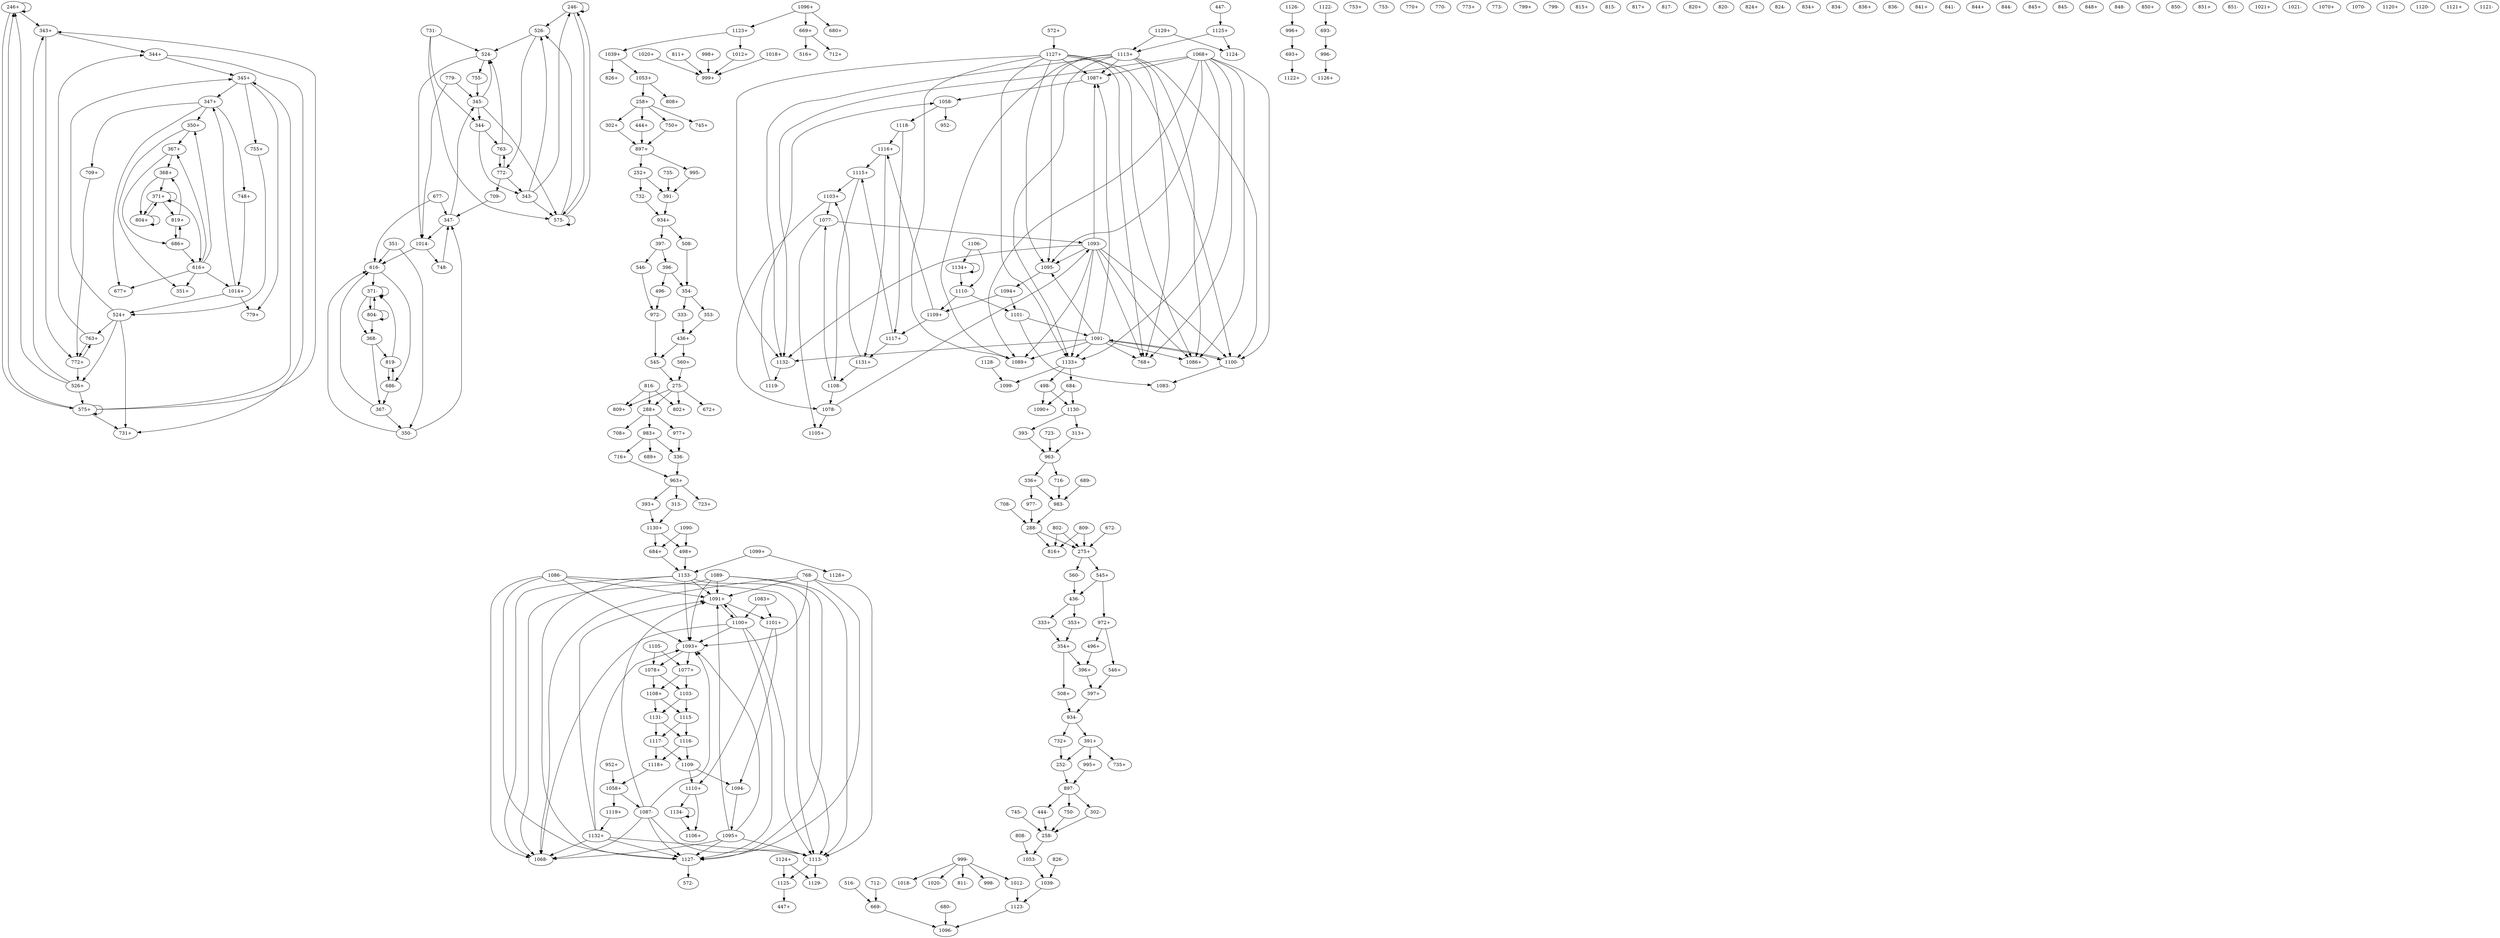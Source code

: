 digraph adj {
graph [k=96]
edge [d=-95]
"246+" [l=96 C=255]
"246-" [l=96 C=255]
"252+" [l=189 C=6437]
"252-" [l=189 C=6437]
"258+" [l=176 C=18499]
"258-" [l=176 C=18499]
"275+" [l=286 C=46417]
"275-" [l=286 C=46417]
"288+" [l=219 C=26354]
"288-" [l=219 C=26354]
"302+" [l=191 C=15404]
"302-" [l=191 C=15404]
"313+" [l=191 C=23078]
"313-" [l=191 C=23078]
"333+" [l=280 C=15746]
"333-" [l=280 C=15746]
"336+" [l=168 C=18447]
"336-" [l=168 C=18447]
"343+" [l=96 C=255]
"343-" [l=96 C=255]
"344+" [l=96 C=255]
"344-" [l=96 C=255]
"345+" [l=96 C=255]
"345-" [l=96 C=255]
"347+" [l=96 C=255]
"347-" [l=96 C=255]
"350+" [l=98 C=765]
"350-" [l=98 C=765]
"351+" [l=139 C=238]
"351-" [l=139 C=238]
"353+" [l=278 C=6239]
"353-" [l=278 C=6239]
"354+" [l=239 C=14249]
"354-" [l=239 C=14249]
"367+" [l=98 C=765]
"367-" [l=98 C=765]
"368+" [l=102 C=1697]
"368-" [l=102 C=1697]
"371+" [l=99 C=840]
"371-" [l=99 C=840]
"391+" [l=156 C=14797]
"391-" [l=156 C=14797]
"393+" [l=191 C=9307]
"393-" [l=191 C=9307]
"396+" [l=195 C=11540]
"396-" [l=195 C=11540]
"397+" [l=231 C=25288]
"397-" [l=231 C=25288]
"436+" [l=131 C=3670]
"436-" [l=131 C=3670]
"444+" [l=202 C=12619]
"444-" [l=202 C=12619]
"447+" [l=191 C=14976]
"447-" [l=191 C=14976]
"496+" [l=181 C=6582]
"496-" [l=181 C=6582]
"498+" [l=191 C=3633]
"498-" [l=191 C=3633]
"508+" [l=342 C=19893]
"508-" [l=342 C=19893]
"516+" [l=164 C=4140]
"516-" [l=164 C=4140]
"524+" [l=96 C=155]
"524-" [l=96 C=155]
"526+" [l=96 C=173]
"526-" [l=96 C=173]
"545+" [l=134 C=7956]
"545-" [l=134 C=7956]
"546+" [l=281 C=14872]
"546-" [l=281 C=14872]
"560+" [l=195 C=3450]
"560-" [l=195 C=3450]
"572+" [l=260 C=2690]
"572-" [l=260 C=2690]
"575+" [l=189 C=4005]
"575-" [l=189 C=4005]
"616+" [l=98 C=436]
"616-" [l=98 C=436]
"669+" [l=176 C=667]
"669-" [l=176 C=667]
"672+" [l=117 C=88]
"672-" [l=117 C=88]
"677+" [l=134 C=252]
"677-" [l=134 C=252]
"680+" [l=246 C=5458]
"680-" [l=246 C=5458]
"684+" [l=191 C=2925]
"684-" [l=191 C=2925]
"686+" [l=175 C=304]
"686-" [l=175 C=304]
"689+" [l=125 C=143]
"689-" [l=125 C=143]
"693+" [l=98 C=110]
"693-" [l=98 C=110]
"708+" [l=133 C=98]
"708-" [l=133 C=98]
"709+" [l=162 C=370]
"709-" [l=162 C=370]
"712+" [l=176 C=3706]
"712-" [l=176 C=3706]
"716+" [l=191 C=545]
"716-" [l=191 C=545]
"723+" [l=124 C=74]
"723-" [l=124 C=74]
"731+" [l=142 C=3016]
"731-" [l=142 C=3016]
"732+" [l=303 C=5979]
"732-" [l=303 C=5979]
"735+" [l=102 C=15]
"735-" [l=102 C=15]
"745+" [l=128 C=102]
"745-" [l=128 C=102]
"748+" [l=182 C=390]
"748-" [l=182 C=390]
"750+" [l=191 C=288]
"750-" [l=191 C=288]
"753+" [l=191 C=365]
"753-" [l=191 C=365]
"755+" [l=188 C=576]
"755-" [l=188 C=576]
"763+" [l=96 C=3]
"763-" [l=96 C=3]
"768+" [l=114 C=51]
"768-" [l=114 C=51]
"770+" [l=157 C=173]
"770-" [l=157 C=173]
"772+" [l=150 C=173]
"772-" [l=150 C=173]
"773+" [l=187 C=440]
"773-" [l=187 C=440]
"779+" [l=155 C=340]
"779-" [l=155 C=340]
"799+" [l=110 C=34]
"799-" [l=110 C=34]
"802+" [l=128 C=103]
"802-" [l=128 C=103]
"804+" [l=113 C=40]
"804-" [l=113 C=40]
"808+" [l=120 C=90]
"808-" [l=120 C=90]
"809+" [l=119 C=78]
"809-" [l=119 C=78]
"811+" [l=111 C=364]
"811-" [l=111 C=364]
"815+" [l=122 C=64]
"815-" [l=122 C=64]
"816+" [l=106 C=34]
"816-" [l=106 C=34]
"817+" [l=123 C=70]
"817-" [l=123 C=70]
"819+" [l=111 C=38]
"819-" [l=111 C=38]
"820+" [l=103 C=18]
"820-" [l=103 C=18]
"824+" [l=140 C=119]
"824-" [l=140 C=119]
"826+" [l=118 C=57]
"826-" [l=118 C=57]
"834+" [l=131 C=142]
"834-" [l=131 C=142]
"836+" [l=163 C=248]
"836-" [l=163 C=248]
"841+" [l=155 C=409]
"841-" [l=155 C=409]
"844+" [l=117 C=53]
"844-" [l=117 C=53]
"845+" [l=126 C=65]
"845-" [l=126 C=65]
"848+" [l=196 C=376]
"848-" [l=196 C=376]
"850+" [l=147 C=178]
"850-" [l=147 C=178]
"851+" [l=128 C=135]
"851-" [l=128 C=135]
"897+" [l=523 C=106873]
"897-" [l=523 C=106873]
"934+" [l=426 C=81643]
"934-" [l=426 C=81643]
"952+" [l=82230 C=2392414]
"952-" [l=82230 C=2392414]
"963+" [l=471 C=93290]
"963-" [l=471 C=93290]
"972+" [l=287 C=29551]
"972-" [l=287 C=29551]
"977+" [l=325 C=11529]
"977-" [l=325 C=11529]
"983+" [l=273 C=40595]
"983-" [l=273 C=40595]
"995+" [l=192 C=19619]
"995-" [l=192 C=19619]
"996+" [l=214 C=4093]
"996-" [l=214 C=4093]
"998+" [l=152 C=762]
"998-" [l=152 C=762]
"999+" [l=125 C=7164]
"999-" [l=125 C=7164]
"1012+" [l=188 C=676]
"1012-" [l=188 C=676]
"1014+" [l=98 C=430]
"1014-" [l=98 C=430]
"1018+" [l=113 C=800]
"1018-" [l=113 C=800]
"1020+" [l=189 C=821]
"1020-" [l=189 C=821]
"1021+" [l=126 C=7242]
"1021-" [l=126 C=7242]
"1039+" [l=810 C=176459]
"1039-" [l=810 C=176459]
"1053+" [l=603 C=122781]
"1053-" [l=603 C=122781]
"1058+" [l=343 C=11938]
"1058-" [l=343 C=11938]
"1068+" [l=26465 C=795850]
"1068-" [l=26465 C=795850]
"1070+" [l=149678 C=5630523]
"1070-" [l=149678 C=5630523]
"1077+" [l=4164 C=197355]
"1077-" [l=4164 C=197355]
"1078+" [l=4312 C=206801]
"1078-" [l=4312 C=206801]
"1083+" [l=87420 C=3478212]
"1083-" [l=87420 C=3478212]
"1086+" [l=2812 C=136523]
"1086-" [l=2812 C=136523]
"1087+" [l=22591 C=708873]
"1087-" [l=22591 C=708873]
"1089+" [l=54580 C=2100244]
"1089-" [l=54580 C=2100244]
"1090+" [l=46041 C=1787442]
"1090-" [l=46041 C=1787442]
"1091+" [l=232149 C=7876986]
"1091-" [l=232149 C=7876986]
"1093+" [l=79189 C=2576656]
"1093-" [l=79189 C=2576656]
"1094+" [l=84850 C=2581199]
"1094-" [l=84850 C=2581199]
"1095+" [l=90744 C=2690543]
"1095-" [l=90744 C=2690543]
"1096+" [l=90878 C=3394046]
"1096-" [l=90878 C=3394046]
"1099+" [l=159907 C=5380870]
"1099-" [l=159907 C=5380870]
"1100+" [l=382970 C=14683021]
"1100-" [l=382970 C=14683021]
"1101+" [l=10652 C=568930]
"1101-" [l=10652 C=568930]
"1103+" [l=9953 C=411978]
"1103-" [l=9953 C=411978]
"1105+" [l=25820 C=1003657]
"1105-" [l=25820 C=1003657]
"1106+" [l=59728 C=1822207]
"1106-" [l=59728 C=1822207]
"1108+" [l=10767 C=460171]
"1108-" [l=10767 C=460171]
"1109+" [l=4777 C=226084]
"1109-" [l=4777 C=226084]
"1110+" [l=3903 C=143909]
"1110-" [l=3903 C=143909]
"1113+" [l=37078 C=1480554]
"1113-" [l=37078 C=1480554]
"1115+" [l=13746 C=494356]
"1115-" [l=13746 C=494356]
"1116+" [l=10522 C=422530]
"1116-" [l=10522 C=422530]
"1117+" [l=9147 C=408417]
"1117-" [l=9147 C=408417]
"1118+" [l=4790 C=226819]
"1118-" [l=4790 C=226819]
"1119+" [l=101847 C=3420996]
"1119-" [l=101847 C=3420996]
"1120+" [l=537866 C=14795353]
"1120-" [l=537866 C=14795353]
"1121+" [l=419412 C=14862611]
"1121-" [l=419412 C=14862611]
"1122+" [l=491437 C=17906325]
"1122-" [l=491437 C=17906325]
"1123+" [l=572 C=79756]
"1123-" [l=572 C=79756]
"1124+" [l=5746 C=232821]
"1124-" [l=5746 C=232821]
"1125+" [l=34129 C=1313765]
"1125-" [l=34129 C=1313765]
"1126+" [l=134944 C=4733896]
"1126-" [l=134944 C=4733896]
"1127+" [l=62404 C=1790433]
"1127-" [l=62404 C=1790433]
"1128+" [l=517813 C=19332269]
"1128-" [l=517813 C=19332269]
"1129+" [l=27523 C=1063854]
"1129-" [l=27523 C=1063854]
"1130+" [l=223891 C=8215897]
"1130-" [l=223891 C=8215897]
"1131+" [l=16838 C=642345]
"1131-" [l=16838 C=642345]
"1132+" [l=51394 C=1765902]
"1132-" [l=51394 C=1765902]
"1133+" [l=151638 C=5032783]
"1133-" [l=151638 C=5032783]
"1134+" [l=272520 C=8421988]
"1134-" [l=272520 C=8421988]
"246+" -> "246+"
"246+" -> "343+"
"246+" -> "575+"
"246-" -> "246-"
"246-" -> "526-"
"246-" -> "575-" [d=-93]
"252+" -> "732-"
"252+" -> "391-" [d=-49]
"252-" -> "897-"
"258+" -> "745+"
"258+" -> "444+" [d=-36]
"258+" -> "302+" [d=-18]
"258+" -> "750+" [d=-18]
"258-" -> "1053-"
"275+" -> "545+"
"275+" -> "560-"
"275-" -> "672+"
"275-" -> "288+" [d=-93]
"275-" -> "802+" [d=-93]
"275-" -> "809+" [d=-93]
"288+" -> "977+"
"288+" -> "708+" [d=-66]
"288+" -> "983+" [d=-66]
"288-" -> "816+"
"288-" -> "275+" [d=-93]
"302+" -> "897+" [d=-18]
"302-" -> "258-" [d=-18]
"313+" -> "963-" [d=-94]
"313-" -> "1130+"
"333+" -> "354+"
"333-" -> "436+"
"336+" -> "977-"
"336+" -> "983-" [d=-72]
"336-" -> "963+"
"343+" -> "344+"
"343+" -> "772+" [d=-55]
"343-" -> "246-"
"343-" -> "526-"
"343-" -> "575-" [d=-93]
"344+" -> "345+"
"344+" -> "731+"
"344-" -> "343-"
"344-" -> "763-"
"345+" -> "755+"
"345+" -> "347+" [d=-92]
"345+" -> "779+" [d=-92]
"345-" -> "344-"
"345-" -> "575-" [d=-93]
"345-" -> "524-" [d=-93]
"347+" -> "709+"
"347+" -> "748+" [d=-93]
"347+" -> "350+" [d=-92]
"347+" -> "677+" [d=-92]
"347-" -> "345-" [d=-92]
"347-" -> "1014-" [d=-89]
"350+" -> "351+"
"350+" -> "367+"
"350-" -> "347-" [d=-92]
"350-" -> "616-" [d=-82]
"351-" -> "350-"
"351-" -> "616-" [d=-82]
"353+" -> "354+"
"353-" -> "436+"
"354+" -> "508+"
"354+" -> "396+" [d=-82]
"354-" -> "333-"
"354-" -> "353-"
"367+" -> "368+"
"367+" -> "686+"
"367-" -> "350-"
"367-" -> "616-" [d=-82]
"368+" -> "371+" [d=-91]
"368+" -> "804+" [d=-17]
"368-" -> "367-"
"368-" -> "819-"
"371+" -> "804+" [d=-17]
"371+" -> "371+" [d=-30]
"371+" -> "616+" [d=-46]
"371+" -> "819+" [d=-46]
"371-" -> "368-" [d=-91]
"371-" -> "804-" [d=-91]
"371-" -> "371-" [d=-30]
"391+" -> "735+"
"391+" -> "995+" [d=-52]
"391+" -> "252-" [d=-49]
"391-" -> "934+"
"393+" -> "1130+"
"393-" -> "963-" [d=-94]
"396+" -> "397+"
"396-" -> "496-"
"396-" -> "354-" [d=-82]
"397+" -> "934-"
"397-" -> "396-"
"397-" -> "546-"
"436+" -> "560+"
"436+" -> "545-" [d=-34]
"436-" -> "333+"
"436-" -> "353+"
"444+" -> "897+"
"444-" -> "258-" [d=-36]
"447-" -> "1125+"
"496+" -> "396+"
"496-" -> "972-"
"498+" -> "1133-" [d=-91]
"498-" -> "1090+"
"498-" -> "1130-"
"508+" -> "934-"
"508-" -> "354-"
"516-" -> "669-" [d=-80]
"524+" -> "526+" [d=-94]
"524+" -> "763+" [d=-94]
"524+" -> "345+" [d=-93]
"524+" -> "731+" [d=-93]
"524-" -> "755-"
"524-" -> "1014-" [d=-92]
"526+" -> "246+"
"526+" -> "343+"
"526+" -> "575+"
"526-" -> "772-"
"526-" -> "524-" [d=-94]
"545+" -> "972+"
"545+" -> "436-" [d=-34]
"545-" -> "275-"
"546+" -> "397+"
"546-" -> "972-"
"560+" -> "275-"
"560-" -> "436-"
"572+" -> "1127+" [d=-94]
"575+" -> "345+" [d=-93]
"575+" -> "731+" [d=-93]
"575+" -> "246+" [d=-93]
"575+" -> "343+" [d=-93]
"575+" -> "575+" [d=-93]
"575-" -> "246-"
"575-" -> "526-"
"575-" -> "575-" [d=-93]
"616+" -> "1014+" [d=-91]
"616+" -> "350+" [d=-82]
"616+" -> "677+" [d=-82]
"616+" -> "351+" [d=-82]
"616+" -> "367+" [d=-82]
"616-" -> "686-"
"616-" -> "371-" [d=-46]
"669+" -> "712+" [d=-80]
"669+" -> "516+" [d=-80]
"669-" -> "1096-" [d=-21]
"672-" -> "275+"
"677-" -> "347-" [d=-92]
"677-" -> "616-" [d=-82]
"680-" -> "1096-" [d=-92]
"684+" -> "1133-" [d=-91]
"684-" -> "1090+"
"684-" -> "1130-"
"686+" -> "616+"
"686+" -> "819+"
"686-" -> "367-"
"686-" -> "819-"
"689-" -> "983-" [d=-82]
"693+" -> "1122+"
"693-" -> "996-"
"708-" -> "288-" [d=-66]
"709+" -> "772+" [d=-54]
"709-" -> "347-"
"712-" -> "669-" [d=-80]
"716+" -> "963+"
"716-" -> "983-"
"723-" -> "963-"
"731-" -> "344-"
"731-" -> "575-" [d=-93]
"731-" -> "524-" [d=-93]
"732+" -> "252-"
"732-" -> "934+"
"735-" -> "391-"
"745-" -> "258-"
"748+" -> "1014+"
"748-" -> "347-" [d=-93]
"750+" -> "897+" [d=-18]
"750-" -> "258-" [d=-18]
"755+" -> "524+"
"755-" -> "345-"
"763+" -> "344+"
"763+" -> "772+" [d=-55]
"763-" -> "772-"
"763-" -> "524-" [d=-94]
"768-" -> "1068-"
"768-" -> "1091+"
"768-" -> "1093+"
"768-" -> "1113-"
"768-" -> "1127-"
"772+" -> "526+"
"772+" -> "763+"
"772-" -> "709-" [d=-54]
"772-" -> "343-" [d=-55]
"772-" -> "763-" [d=-55]
"779-" -> "345-" [d=-92]
"779-" -> "1014-" [d=-89]
"802-" -> "816+"
"802-" -> "275+" [d=-93]
"804+" -> "371+" [d=-91]
"804+" -> "804+" [d=-17]
"804-" -> "371-" [d=-17]
"804-" -> "368-" [d=-17]
"804-" -> "804-" [d=-17]
"808-" -> "1053-"
"809-" -> "816+"
"809-" -> "275+" [d=-93]
"811+" -> "999+" [d=-93]
"816-" -> "288+"
"816-" -> "802+"
"816-" -> "809+"
"819+" -> "368+"
"819+" -> "686+"
"819-" -> "686-"
"819-" -> "371-" [d=-46]
"826-" -> "1039-"
"897+" -> "252+"
"897+" -> "995-"
"897-" -> "444-"
"897-" -> "302-" [d=-18]
"897-" -> "750-" [d=-18]
"934+" -> "397-"
"934+" -> "508-"
"934-" -> "391+"
"934-" -> "732+"
"952+" -> "1058+"
"963+" -> "723+"
"963+" -> "313-" [d=-94]
"963+" -> "393+" [d=-94]
"963-" -> "336+"
"963-" -> "716-"
"972+" -> "496+"
"972+" -> "546+"
"972-" -> "545-"
"977+" -> "336-"
"977-" -> "288-"
"983+" -> "716+"
"983+" -> "689+" [d=-82]
"983+" -> "336-" [d=-72]
"983-" -> "288-" [d=-66]
"995+" -> "897-"
"995-" -> "391-" [d=-52]
"996+" -> "693+"
"996-" -> "1126+"
"998+" -> "999+"
"999-" -> "998-"
"999-" -> "1018-"
"999-" -> "1020-" [d=-94]
"999-" -> "811-" [d=-93]
"999-" -> "1012-" [d=-93]
"1012+" -> "999+" [d=-93]
"1012-" -> "1123-"
"1014+" -> "524+" [d=-92]
"1014+" -> "347+" [d=-89]
"1014+" -> "779+" [d=-89]
"1014-" -> "748-"
"1014-" -> "616-" [d=-91]
"1018+" -> "999+"
"1020+" -> "999+" [d=-94]
"1039+" -> "826+"
"1039+" -> "1053+"
"1039-" -> "1123-"
"1053+" -> "258+"
"1053+" -> "808+"
"1053-" -> "1039-"
"1058+" -> "1087-"
"1058+" -> "1119+"
"1058-" -> "952-"
"1058-" -> "1118-"
"1068+" -> "768+"
"1068+" -> "1086+"
"1068+" -> "1087+"
"1068+" -> "1089+"
"1068+" -> "1095-"
"1068+" -> "1100-"
"1068+" -> "1132-"
"1068+" -> "1133+"
"1077+" -> "1103-" [d=-2563]
"1077+" -> "1108+" [d=-2563]
"1077-" -> "1093-"
"1077-" -> "1105+"
"1078+" -> "1103-" [d=-2563]
"1078+" -> "1108+" [d=-2563]
"1078-" -> "1093-"
"1078-" -> "1105+"
"1083+" -> "1100+" [d=-6142]
"1083+" -> "1101+" [d=-6142]
"1086-" -> "1068-"
"1086-" -> "1091+"
"1086-" -> "1093+"
"1086-" -> "1113-"
"1086-" -> "1127-"
"1087+" -> "1058-"
"1087-" -> "1068-"
"1087-" -> "1091+"
"1087-" -> "1093+"
"1087-" -> "1113-"
"1087-" -> "1127-"
"1089-" -> "1068-"
"1089-" -> "1091+"
"1089-" -> "1093+"
"1089-" -> "1113-"
"1089-" -> "1127-"
"1090-" -> "498+"
"1090-" -> "684+"
"1091+" -> "1100+" [d=-6142]
"1091+" -> "1101+" [d=-6142]
"1091-" -> "768+"
"1091-" -> "1086+"
"1091-" -> "1087+"
"1091-" -> "1089+"
"1091-" -> "1095-"
"1091-" -> "1100-"
"1091-" -> "1132-"
"1091-" -> "1133+"
"1093+" -> "1077+"
"1093+" -> "1078+"
"1093-" -> "768+"
"1093-" -> "1086+"
"1093-" -> "1087+"
"1093-" -> "1089+"
"1093-" -> "1095-"
"1093-" -> "1100-"
"1093-" -> "1132-"
"1093-" -> "1133+"
"1094+" -> "1101-" [d=-485]
"1094+" -> "1109+" [d=-485]
"1094-" -> "1095+" [d=-68]
"1095+" -> "1068-"
"1095+" -> "1091+"
"1095+" -> "1093+"
"1095+" -> "1113-"
"1095+" -> "1127-"
"1095-" -> "1094+" [d=-68]
"1096+" -> "680+" [d=-92]
"1096+" -> "669+" [d=-21]
"1096+" -> "1123+" [d=-21]
"1099+" -> "1128+"
"1099+" -> "1133-" [d=-2039]
"1100+" -> "1068-"
"1100+" -> "1091+"
"1100+" -> "1093+"
"1100+" -> "1113-"
"1100+" -> "1127-"
"1100-" -> "1083-" [d=-6142]
"1100-" -> "1091-" [d=-6142]
"1101+" -> "1094-" [d=-485]
"1101+" -> "1110+" [d=-485]
"1101-" -> "1083-" [d=-6142]
"1101-" -> "1091-" [d=-6142]
"1103+" -> "1077-" [d=-2563]
"1103+" -> "1078-" [d=-2563]
"1103-" -> "1115-" [d=-1649]
"1103-" -> "1131-" [d=-1649]
"1105-" -> "1077+"
"1105-" -> "1078+"
"1106-" -> "1110-" [d=-635]
"1106-" -> "1134+" [d=-635]
"1108+" -> "1115-" [d=-1649]
"1108+" -> "1131-" [d=-1649]
"1108-" -> "1077-" [d=-2563]
"1108-" -> "1078-" [d=-2563]
"1109+" -> "1116+" [d=-2241]
"1109+" -> "1117+" [d=-2241]
"1109-" -> "1094-" [d=-485]
"1109-" -> "1110+" [d=-485]
"1110+" -> "1106+" [d=-635]
"1110+" -> "1134-" [d=-635]
"1110-" -> "1101-" [d=-485]
"1110-" -> "1109+" [d=-485]
"1113+" -> "768+"
"1113+" -> "1086+"
"1113+" -> "1087+"
"1113+" -> "1089+"
"1113+" -> "1095-"
"1113+" -> "1100-"
"1113+" -> "1132-"
"1113+" -> "1133+"
"1113-" -> "1125-" [d=-1163]
"1113-" -> "1129-" [d=-1163]
"1115+" -> "1103+" [d=-1649]
"1115+" -> "1108-" [d=-1649]
"1115-" -> "1116-" [d=-814]
"1115-" -> "1117-" [d=-814]
"1116+" -> "1115+" [d=-814]
"1116+" -> "1131+" [d=-814]
"1116-" -> "1109-" [d=-2241]
"1116-" -> "1118+" [d=-2241]
"1117+" -> "1115+" [d=-814]
"1117+" -> "1131+" [d=-814]
"1117-" -> "1109-" [d=-2241]
"1117-" -> "1118+" [d=-2241]
"1118+" -> "1058+"
"1118-" -> "1116+" [d=-2241]
"1118-" -> "1117+" [d=-2241]
"1119+" -> "1132+" [d=-14]
"1119-" -> "1058-"
"1122-" -> "693-"
"1123+" -> "1012+"
"1123+" -> "1039+"
"1123-" -> "1096-" [d=-21]
"1124+" -> "1125-" [d=-1163]
"1124+" -> "1129-" [d=-1163]
"1125+" -> "1113+" [d=-1163]
"1125+" -> "1124-" [d=-1163]
"1125-" -> "447+"
"1126-" -> "996+"
"1127+" -> "768+"
"1127+" -> "1086+"
"1127+" -> "1087+"
"1127+" -> "1089+"
"1127+" -> "1095-"
"1127+" -> "1100-"
"1127+" -> "1132-"
"1127+" -> "1133+"
"1127-" -> "572-" [d=-94]
"1128-" -> "1099-"
"1129+" -> "1113+" [d=-1163]
"1129+" -> "1124-" [d=-1163]
"1130+" -> "498+"
"1130+" -> "684+"
"1130-" -> "313+"
"1130-" -> "393-"
"1131+" -> "1103+" [d=-1649]
"1131+" -> "1108-" [d=-1649]
"1131-" -> "1116-" [d=-814]
"1131-" -> "1117-" [d=-814]
"1132+" -> "1068-"
"1132+" -> "1091+"
"1132+" -> "1093+"
"1132+" -> "1113-"
"1132+" -> "1127-"
"1132-" -> "1119-" [d=-14]
"1133+" -> "498-" [d=-91]
"1133+" -> "684-" [d=-91]
"1133+" -> "1099-" [d=-2039]
"1133-" -> "1068-"
"1133-" -> "1091+"
"1133-" -> "1093+"
"1133-" -> "1113-"
"1133-" -> "1127-"
"1134+" -> "1110-" [d=-635]
"1134+" -> "1134+" [d=-635]
"1134-" -> "1106+" [d=-635]
"1134-" -> "1134-" [d=-635]
}
